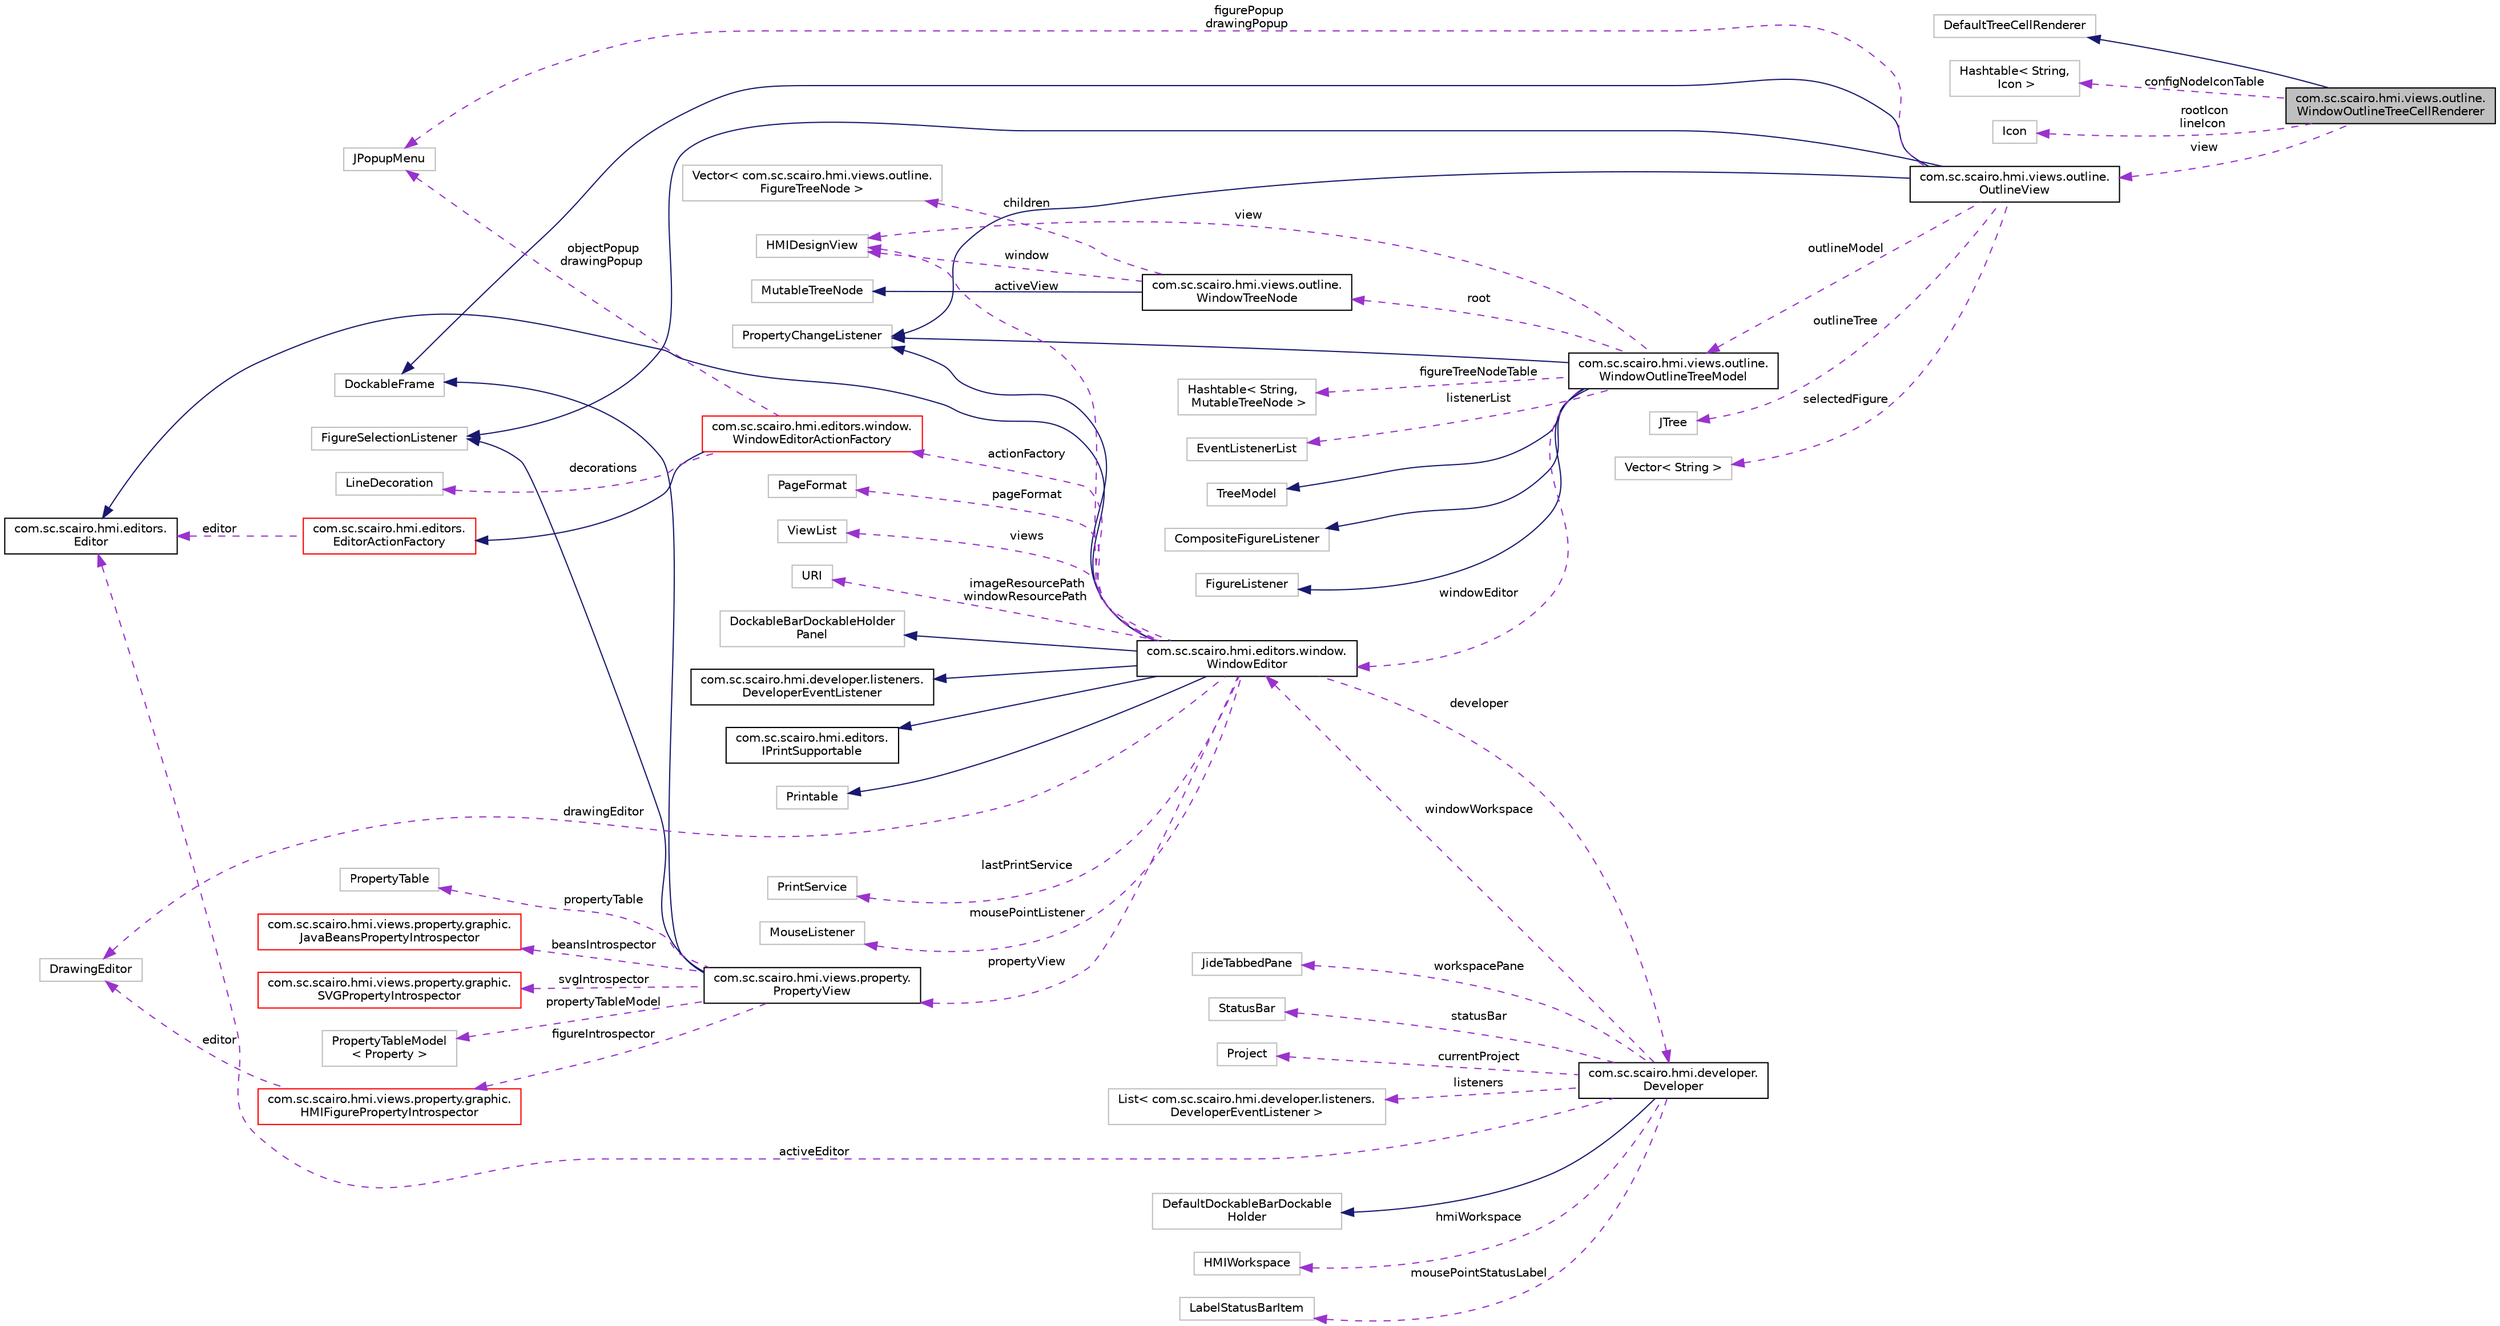 digraph "com.sc.scairo.hmi.views.outline.WindowOutlineTreeCellRenderer"
{
 // LATEX_PDF_SIZE
  edge [fontname="Helvetica",fontsize="10",labelfontname="Helvetica",labelfontsize="10"];
  node [fontname="Helvetica",fontsize="10",shape=record];
  rankdir="LR";
  Node1 [label="com.sc.scairo.hmi.views.outline.\lWindowOutlineTreeCellRenderer",height=0.2,width=0.4,color="black", fillcolor="grey75", style="filled", fontcolor="black",tooltip=" "];
  Node2 -> Node1 [dir="back",color="midnightblue",fontsize="10",style="solid",fontname="Helvetica"];
  Node2 [label="DefaultTreeCellRenderer",height=0.2,width=0.4,color="grey75", fillcolor="white", style="filled",tooltip=" "];
  Node3 -> Node1 [dir="back",color="darkorchid3",fontsize="10",style="dashed",label=" configNodeIconTable" ,fontname="Helvetica"];
  Node3 [label="Hashtable\< String,\l Icon \>",height=0.2,width=0.4,color="grey75", fillcolor="white", style="filled",tooltip=" "];
  Node4 -> Node1 [dir="back",color="darkorchid3",fontsize="10",style="dashed",label=" rootIcon\nlineIcon" ,fontname="Helvetica"];
  Node4 [label="Icon",height=0.2,width=0.4,color="grey75", fillcolor="white", style="filled",tooltip=" "];
  Node5 -> Node1 [dir="back",color="darkorchid3",fontsize="10",style="dashed",label=" view" ,fontname="Helvetica"];
  Node5 [label="com.sc.scairo.hmi.views.outline.\lOutlineView",height=0.2,width=0.4,color="black", fillcolor="white", style="filled",URL="$classcom_1_1sc_1_1scairo_1_1hmi_1_1views_1_1outline_1_1_outline_view.html",tooltip=" "];
  Node6 -> Node5 [dir="back",color="midnightblue",fontsize="10",style="solid",fontname="Helvetica"];
  Node6 [label="DockableFrame",height=0.2,width=0.4,color="grey75", fillcolor="white", style="filled",tooltip=" "];
  Node7 -> Node5 [dir="back",color="midnightblue",fontsize="10",style="solid",fontname="Helvetica"];
  Node7 [label="PropertyChangeListener",height=0.2,width=0.4,color="grey75", fillcolor="white", style="filled",tooltip=" "];
  Node8 -> Node5 [dir="back",color="midnightblue",fontsize="10",style="solid",fontname="Helvetica"];
  Node8 [label="FigureSelectionListener",height=0.2,width=0.4,color="grey75", fillcolor="white", style="filled",tooltip=" "];
  Node9 -> Node5 [dir="back",color="darkorchid3",fontsize="10",style="dashed",label=" figurePopup\ndrawingPopup" ,fontname="Helvetica"];
  Node9 [label="JPopupMenu",height=0.2,width=0.4,color="grey75", fillcolor="white", style="filled",tooltip=" "];
  Node10 -> Node5 [dir="back",color="darkorchid3",fontsize="10",style="dashed",label=" outlineModel" ,fontname="Helvetica"];
  Node10 [label="com.sc.scairo.hmi.views.outline.\lWindowOutlineTreeModel",height=0.2,width=0.4,color="black", fillcolor="white", style="filled",URL="$classcom_1_1sc_1_1scairo_1_1hmi_1_1views_1_1outline_1_1_window_outline_tree_model.html",tooltip=" "];
  Node11 -> Node10 [dir="back",color="midnightblue",fontsize="10",style="solid",fontname="Helvetica"];
  Node11 [label="TreeModel",height=0.2,width=0.4,color="grey75", fillcolor="white", style="filled",tooltip=" "];
  Node12 -> Node10 [dir="back",color="midnightblue",fontsize="10",style="solid",fontname="Helvetica"];
  Node12 [label="CompositeFigureListener",height=0.2,width=0.4,color="grey75", fillcolor="white", style="filled",tooltip=" "];
  Node13 -> Node10 [dir="back",color="midnightblue",fontsize="10",style="solid",fontname="Helvetica"];
  Node13 [label="FigureListener",height=0.2,width=0.4,color="grey75", fillcolor="white", style="filled",tooltip=" "];
  Node7 -> Node10 [dir="back",color="midnightblue",fontsize="10",style="solid",fontname="Helvetica"];
  Node14 -> Node10 [dir="back",color="darkorchid3",fontsize="10",style="dashed",label=" windowEditor" ,fontname="Helvetica"];
  Node14 [label="com.sc.scairo.hmi.editors.window.\lWindowEditor",height=0.2,width=0.4,color="black", fillcolor="white", style="filled",URL="$classcom_1_1sc_1_1scairo_1_1hmi_1_1editors_1_1window_1_1_window_editor.html",tooltip=" "];
  Node15 -> Node14 [dir="back",color="midnightblue",fontsize="10",style="solid",fontname="Helvetica"];
  Node15 [label="DockableBarDockableHolder\lPanel",height=0.2,width=0.4,color="grey75", fillcolor="white", style="filled",tooltip=" "];
  Node16 -> Node14 [dir="back",color="midnightblue",fontsize="10",style="solid",fontname="Helvetica"];
  Node16 [label="com.sc.scairo.hmi.developer.listeners.\lDeveloperEventListener",height=0.2,width=0.4,color="black", fillcolor="white", style="filled",URL="$interfacecom_1_1sc_1_1scairo_1_1hmi_1_1developer_1_1listeners_1_1_developer_event_listener.html",tooltip=" "];
  Node7 -> Node14 [dir="back",color="midnightblue",fontsize="10",style="solid",fontname="Helvetica"];
  Node17 -> Node14 [dir="back",color="midnightblue",fontsize="10",style="solid",fontname="Helvetica"];
  Node17 [label="com.sc.scairo.hmi.editors.\lEditor",height=0.2,width=0.4,color="black", fillcolor="white", style="filled",URL="$interfacecom_1_1sc_1_1scairo_1_1hmi_1_1editors_1_1_editor.html",tooltip=" "];
  Node18 -> Node14 [dir="back",color="midnightblue",fontsize="10",style="solid",fontname="Helvetica"];
  Node18 [label="com.sc.scairo.hmi.editors.\lIPrintSupportable",height=0.2,width=0.4,color="black", fillcolor="white", style="filled",URL="$interfacecom_1_1sc_1_1scairo_1_1hmi_1_1editors_1_1_i_print_supportable.html",tooltip=" "];
  Node19 -> Node14 [dir="back",color="midnightblue",fontsize="10",style="solid",fontname="Helvetica"];
  Node19 [label="Printable",height=0.2,width=0.4,color="grey75", fillcolor="white", style="filled",tooltip=" "];
  Node20 -> Node14 [dir="back",color="darkorchid3",fontsize="10",style="dashed",label=" drawingEditor" ,fontname="Helvetica"];
  Node20 [label="DrawingEditor",height=0.2,width=0.4,color="grey75", fillcolor="white", style="filled",tooltip=" "];
  Node21 -> Node14 [dir="back",color="darkorchid3",fontsize="10",style="dashed",label=" lastPrintService" ,fontname="Helvetica"];
  Node21 [label="PrintService",height=0.2,width=0.4,color="grey75", fillcolor="white", style="filled",tooltip=" "];
  Node22 -> Node14 [dir="back",color="darkorchid3",fontsize="10",style="dashed",label=" mousePointListener" ,fontname="Helvetica"];
  Node22 [label="MouseListener",height=0.2,width=0.4,color="grey75", fillcolor="white", style="filled",tooltip=" "];
  Node23 -> Node14 [dir="back",color="darkorchid3",fontsize="10",style="dashed",label=" pageFormat" ,fontname="Helvetica"];
  Node23 [label="PageFormat",height=0.2,width=0.4,color="grey75", fillcolor="white", style="filled",tooltip=" "];
  Node24 -> Node14 [dir="back",color="darkorchid3",fontsize="10",style="dashed",label=" views" ,fontname="Helvetica"];
  Node24 [label="ViewList",height=0.2,width=0.4,color="grey75", fillcolor="white", style="filled",tooltip=" "];
  Node25 -> Node14 [dir="back",color="darkorchid3",fontsize="10",style="dashed",label=" imageResourcePath\nwindowResourcePath" ,fontname="Helvetica"];
  Node25 [label="URI",height=0.2,width=0.4,color="grey75", fillcolor="white", style="filled",tooltip=" "];
  Node26 -> Node14 [dir="back",color="darkorchid3",fontsize="10",style="dashed",label=" activeView" ,fontname="Helvetica"];
  Node26 [label="HMIDesignView",height=0.2,width=0.4,color="grey75", fillcolor="white", style="filled",tooltip=" "];
  Node27 -> Node14 [dir="back",color="darkorchid3",fontsize="10",style="dashed",label=" developer" ,fontname="Helvetica"];
  Node27 [label="com.sc.scairo.hmi.developer.\lDeveloper",height=0.2,width=0.4,color="black", fillcolor="white", style="filled",URL="$classcom_1_1sc_1_1scairo_1_1hmi_1_1developer_1_1_developer.html",tooltip=" "];
  Node28 -> Node27 [dir="back",color="midnightblue",fontsize="10",style="solid",fontname="Helvetica"];
  Node28 [label="DefaultDockableBarDockable\lHolder",height=0.2,width=0.4,color="grey75", fillcolor="white", style="filled",tooltip=" "];
  Node29 -> Node27 [dir="back",color="darkorchid3",fontsize="10",style="dashed",label=" hmiWorkspace" ,fontname="Helvetica"];
  Node29 [label="HMIWorkspace",height=0.2,width=0.4,color="grey75", fillcolor="white", style="filled",tooltip=" "];
  Node14 -> Node27 [dir="back",color="darkorchid3",fontsize="10",style="dashed",label=" windowWorkspace" ,fontname="Helvetica"];
  Node30 -> Node27 [dir="back",color="darkorchid3",fontsize="10",style="dashed",label=" mousePointStatusLabel" ,fontname="Helvetica"];
  Node30 [label="LabelStatusBarItem",height=0.2,width=0.4,color="grey75", fillcolor="white", style="filled",tooltip=" "];
  Node31 -> Node27 [dir="back",color="darkorchid3",fontsize="10",style="dashed",label=" workspacePane" ,fontname="Helvetica"];
  Node31 [label="JideTabbedPane",height=0.2,width=0.4,color="grey75", fillcolor="white", style="filled",tooltip=" "];
  Node32 -> Node27 [dir="back",color="darkorchid3",fontsize="10",style="dashed",label=" statusBar" ,fontname="Helvetica"];
  Node32 [label="StatusBar",height=0.2,width=0.4,color="grey75", fillcolor="white", style="filled",tooltip=" "];
  Node33 -> Node27 [dir="back",color="darkorchid3",fontsize="10",style="dashed",label=" currentProject" ,fontname="Helvetica"];
  Node33 [label="Project",height=0.2,width=0.4,color="grey75", fillcolor="white", style="filled",tooltip=" "];
  Node34 -> Node27 [dir="back",color="darkorchid3",fontsize="10",style="dashed",label=" listeners" ,fontname="Helvetica"];
  Node34 [label="List\< com.sc.scairo.hmi.developer.listeners.\lDeveloperEventListener \>",height=0.2,width=0.4,color="grey75", fillcolor="white", style="filled",tooltip=" "];
  Node17 -> Node27 [dir="back",color="darkorchid3",fontsize="10",style="dashed",label=" activeEditor" ,fontname="Helvetica"];
  Node35 -> Node14 [dir="back",color="darkorchid3",fontsize="10",style="dashed",label=" propertyView" ,fontname="Helvetica"];
  Node35 [label="com.sc.scairo.hmi.views.property.\lPropertyView",height=0.2,width=0.4,color="black", fillcolor="white", style="filled",URL="$classcom_1_1sc_1_1scairo_1_1hmi_1_1views_1_1property_1_1_property_view.html",tooltip=" "];
  Node6 -> Node35 [dir="back",color="midnightblue",fontsize="10",style="solid",fontname="Helvetica"];
  Node8 -> Node35 [dir="back",color="midnightblue",fontsize="10",style="solid",fontname="Helvetica"];
  Node36 -> Node35 [dir="back",color="darkorchid3",fontsize="10",style="dashed",label=" beansIntrospector" ,fontname="Helvetica"];
  Node36 [label="com.sc.scairo.hmi.views.property.graphic.\lJavaBeansPropertyIntrospector",height=0.2,width=0.4,color="red", fillcolor="white", style="filled",URL="$classcom_1_1sc_1_1scairo_1_1hmi_1_1views_1_1property_1_1graphic_1_1_java_beans_property_introspector.html",tooltip=" "];
  Node49 -> Node35 [dir="back",color="darkorchid3",fontsize="10",style="dashed",label=" figureIntrospector" ,fontname="Helvetica"];
  Node49 [label="com.sc.scairo.hmi.views.property.graphic.\lHMIFigurePropertyIntrospector",height=0.2,width=0.4,color="red", fillcolor="white", style="filled",URL="$classcom_1_1sc_1_1scairo_1_1hmi_1_1views_1_1property_1_1graphic_1_1_h_m_i_figure_property_introspector.html",tooltip=" "];
  Node20 -> Node49 [dir="back",color="darkorchid3",fontsize="10",style="dashed",label=" editor" ,fontname="Helvetica"];
  Node53 -> Node35 [dir="back",color="darkorchid3",fontsize="10",style="dashed",label=" propertyTableModel" ,fontname="Helvetica"];
  Node53 [label="PropertyTableModel\l\< Property \>",height=0.2,width=0.4,color="grey75", fillcolor="white", style="filled",tooltip=" "];
  Node54 -> Node35 [dir="back",color="darkorchid3",fontsize="10",style="dashed",label=" propertyTable" ,fontname="Helvetica"];
  Node54 [label="PropertyTable",height=0.2,width=0.4,color="grey75", fillcolor="white", style="filled",tooltip=" "];
  Node55 -> Node35 [dir="back",color="darkorchid3",fontsize="10",style="dashed",label=" svgIntrospector" ,fontname="Helvetica"];
  Node55 [label="com.sc.scairo.hmi.views.property.graphic.\lSVGPropertyIntrospector",height=0.2,width=0.4,color="red", fillcolor="white", style="filled",URL="$classcom_1_1sc_1_1scairo_1_1hmi_1_1views_1_1property_1_1graphic_1_1_s_v_g_property_introspector.html",tooltip=" "];
  Node58 -> Node14 [dir="back",color="darkorchid3",fontsize="10",style="dashed",label=" actionFactory" ,fontname="Helvetica"];
  Node58 [label="com.sc.scairo.hmi.editors.window.\lWindowEditorActionFactory",height=0.2,width=0.4,color="red", fillcolor="white", style="filled",URL="$classcom_1_1sc_1_1scairo_1_1hmi_1_1editors_1_1window_1_1_window_editor_action_factory.html",tooltip=" "];
  Node59 -> Node58 [dir="back",color="midnightblue",fontsize="10",style="solid",fontname="Helvetica"];
  Node59 [label="com.sc.scairo.hmi.editors.\lEditorActionFactory",height=0.2,width=0.4,color="red", fillcolor="white", style="filled",URL="$classcom_1_1sc_1_1scairo_1_1hmi_1_1editors_1_1_editor_action_factory.html",tooltip=" "];
  Node17 -> Node59 [dir="back",color="darkorchid3",fontsize="10",style="dashed",label=" editor" ,fontname="Helvetica"];
  Node9 -> Node58 [dir="back",color="darkorchid3",fontsize="10",style="dashed",label=" objectPopup\ndrawingPopup" ,fontname="Helvetica"];
  Node62 -> Node58 [dir="back",color="darkorchid3",fontsize="10",style="dashed",label=" decorations" ,fontname="Helvetica"];
  Node62 [label="LineDecoration",height=0.2,width=0.4,color="grey75", fillcolor="white", style="filled",tooltip=" "];
  Node65 -> Node10 [dir="back",color="darkorchid3",fontsize="10",style="dashed",label=" figureTreeNodeTable" ,fontname="Helvetica"];
  Node65 [label="Hashtable\< String,\l MutableTreeNode \>",height=0.2,width=0.4,color="grey75", fillcolor="white", style="filled",tooltip=" "];
  Node66 -> Node10 [dir="back",color="darkorchid3",fontsize="10",style="dashed",label=" root" ,fontname="Helvetica"];
  Node66 [label="com.sc.scairo.hmi.views.outline.\lWindowTreeNode",height=0.2,width=0.4,color="black", fillcolor="white", style="filled",URL="$classcom_1_1sc_1_1scairo_1_1hmi_1_1views_1_1outline_1_1_window_tree_node.html",tooltip=" "];
  Node67 -> Node66 [dir="back",color="midnightblue",fontsize="10",style="solid",fontname="Helvetica"];
  Node67 [label="MutableTreeNode",height=0.2,width=0.4,color="grey75", fillcolor="white", style="filled",tooltip=" "];
  Node68 -> Node66 [dir="back",color="darkorchid3",fontsize="10",style="dashed",label=" children" ,fontname="Helvetica"];
  Node68 [label="Vector\< com.sc.scairo.hmi.views.outline.\lFigureTreeNode \>",height=0.2,width=0.4,color="grey75", fillcolor="white", style="filled",tooltip=" "];
  Node26 -> Node66 [dir="back",color="darkorchid3",fontsize="10",style="dashed",label=" window" ,fontname="Helvetica"];
  Node69 -> Node10 [dir="back",color="darkorchid3",fontsize="10",style="dashed",label=" listenerList" ,fontname="Helvetica"];
  Node69 [label="EventListenerList",height=0.2,width=0.4,color="grey75", fillcolor="white", style="filled",tooltip=" "];
  Node26 -> Node10 [dir="back",color="darkorchid3",fontsize="10",style="dashed",label=" view" ,fontname="Helvetica"];
  Node70 -> Node5 [dir="back",color="darkorchid3",fontsize="10",style="dashed",label=" outlineTree" ,fontname="Helvetica"];
  Node70 [label="JTree",height=0.2,width=0.4,color="grey75", fillcolor="white", style="filled",tooltip=" "];
  Node71 -> Node5 [dir="back",color="darkorchid3",fontsize="10",style="dashed",label=" selectedFigure" ,fontname="Helvetica"];
  Node71 [label="Vector\< String \>",height=0.2,width=0.4,color="grey75", fillcolor="white", style="filled",tooltip=" "];
}
